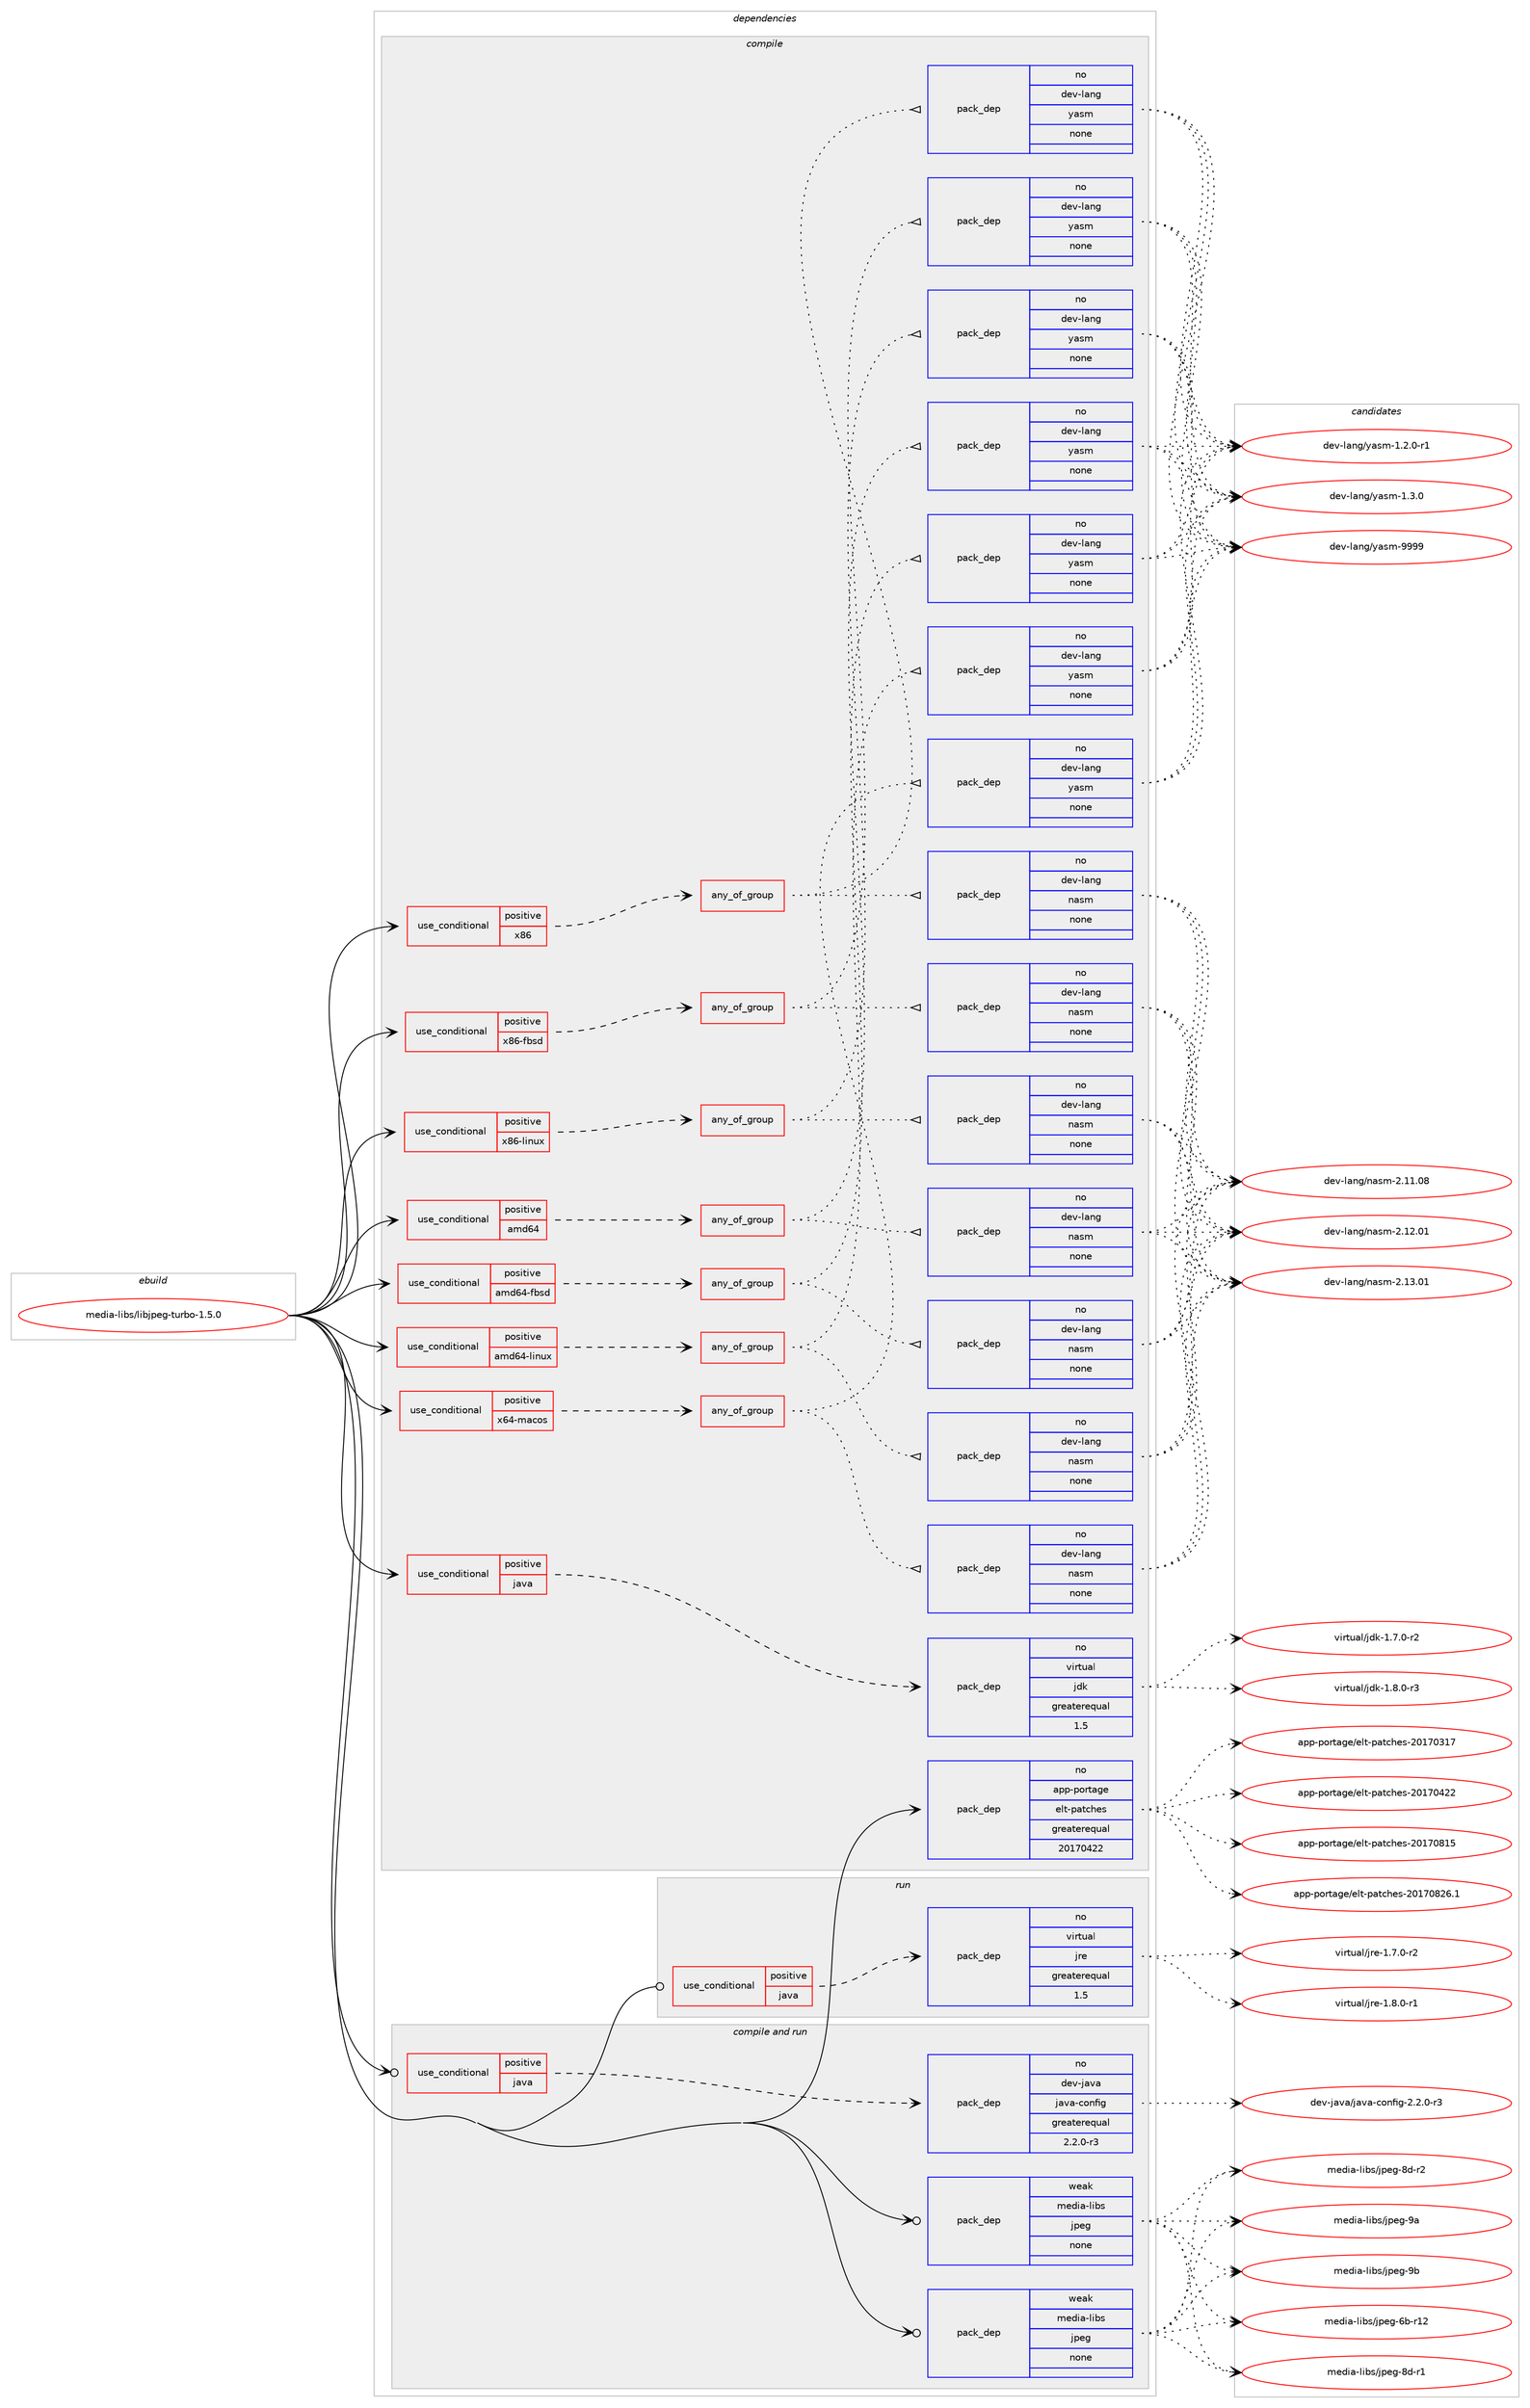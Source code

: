 digraph prolog {

# *************
# Graph options
# *************

newrank=true;
concentrate=true;
compound=true;
graph [rankdir=LR,fontname=Helvetica,fontsize=10,ranksep=1.5];#, ranksep=2.5, nodesep=0.2];
edge  [arrowhead=vee];
node  [fontname=Helvetica,fontsize=10];

# **********
# The ebuild
# **********

subgraph cluster_leftcol {
color=gray;
rank=same;
label=<<i>ebuild</i>>;
id [label="media-libs/libjpeg-turbo-1.5.0", color=red, width=4, href="../media-libs/libjpeg-turbo-1.5.0.svg"];
}

# ****************
# The dependencies
# ****************

subgraph cluster_midcol {
color=gray;
label=<<i>dependencies</i>>;
subgraph cluster_compile {
fillcolor="#eeeeee";
style=filled;
label=<<i>compile</i>>;
subgraph cond89708 {
dependency363801 [label=<<TABLE BORDER="0" CELLBORDER="1" CELLSPACING="0" CELLPADDING="4"><TR><TD ROWSPAN="3" CELLPADDING="10">use_conditional</TD></TR><TR><TD>positive</TD></TR><TR><TD>amd64</TD></TR></TABLE>>, shape=none, color=red];
subgraph any5513 {
dependency363802 [label=<<TABLE BORDER="0" CELLBORDER="1" CELLSPACING="0" CELLPADDING="4"><TR><TD CELLPADDING="10">any_of_group</TD></TR></TABLE>>, shape=none, color=red];subgraph pack268442 {
dependency363803 [label=<<TABLE BORDER="0" CELLBORDER="1" CELLSPACING="0" CELLPADDING="4" WIDTH="220"><TR><TD ROWSPAN="6" CELLPADDING="30">pack_dep</TD></TR><TR><TD WIDTH="110">no</TD></TR><TR><TD>dev-lang</TD></TR><TR><TD>nasm</TD></TR><TR><TD>none</TD></TR><TR><TD></TD></TR></TABLE>>, shape=none, color=blue];
}
dependency363802:e -> dependency363803:w [weight=20,style="dotted",arrowhead="oinv"];
subgraph pack268443 {
dependency363804 [label=<<TABLE BORDER="0" CELLBORDER="1" CELLSPACING="0" CELLPADDING="4" WIDTH="220"><TR><TD ROWSPAN="6" CELLPADDING="30">pack_dep</TD></TR><TR><TD WIDTH="110">no</TD></TR><TR><TD>dev-lang</TD></TR><TR><TD>yasm</TD></TR><TR><TD>none</TD></TR><TR><TD></TD></TR></TABLE>>, shape=none, color=blue];
}
dependency363802:e -> dependency363804:w [weight=20,style="dotted",arrowhead="oinv"];
}
dependency363801:e -> dependency363802:w [weight=20,style="dashed",arrowhead="vee"];
}
id:e -> dependency363801:w [weight=20,style="solid",arrowhead="vee"];
subgraph cond89709 {
dependency363805 [label=<<TABLE BORDER="0" CELLBORDER="1" CELLSPACING="0" CELLPADDING="4"><TR><TD ROWSPAN="3" CELLPADDING="10">use_conditional</TD></TR><TR><TD>positive</TD></TR><TR><TD>amd64-fbsd</TD></TR></TABLE>>, shape=none, color=red];
subgraph any5514 {
dependency363806 [label=<<TABLE BORDER="0" CELLBORDER="1" CELLSPACING="0" CELLPADDING="4"><TR><TD CELLPADDING="10">any_of_group</TD></TR></TABLE>>, shape=none, color=red];subgraph pack268444 {
dependency363807 [label=<<TABLE BORDER="0" CELLBORDER="1" CELLSPACING="0" CELLPADDING="4" WIDTH="220"><TR><TD ROWSPAN="6" CELLPADDING="30">pack_dep</TD></TR><TR><TD WIDTH="110">no</TD></TR><TR><TD>dev-lang</TD></TR><TR><TD>nasm</TD></TR><TR><TD>none</TD></TR><TR><TD></TD></TR></TABLE>>, shape=none, color=blue];
}
dependency363806:e -> dependency363807:w [weight=20,style="dotted",arrowhead="oinv"];
subgraph pack268445 {
dependency363808 [label=<<TABLE BORDER="0" CELLBORDER="1" CELLSPACING="0" CELLPADDING="4" WIDTH="220"><TR><TD ROWSPAN="6" CELLPADDING="30">pack_dep</TD></TR><TR><TD WIDTH="110">no</TD></TR><TR><TD>dev-lang</TD></TR><TR><TD>yasm</TD></TR><TR><TD>none</TD></TR><TR><TD></TD></TR></TABLE>>, shape=none, color=blue];
}
dependency363806:e -> dependency363808:w [weight=20,style="dotted",arrowhead="oinv"];
}
dependency363805:e -> dependency363806:w [weight=20,style="dashed",arrowhead="vee"];
}
id:e -> dependency363805:w [weight=20,style="solid",arrowhead="vee"];
subgraph cond89710 {
dependency363809 [label=<<TABLE BORDER="0" CELLBORDER="1" CELLSPACING="0" CELLPADDING="4"><TR><TD ROWSPAN="3" CELLPADDING="10">use_conditional</TD></TR><TR><TD>positive</TD></TR><TR><TD>amd64-linux</TD></TR></TABLE>>, shape=none, color=red];
subgraph any5515 {
dependency363810 [label=<<TABLE BORDER="0" CELLBORDER="1" CELLSPACING="0" CELLPADDING="4"><TR><TD CELLPADDING="10">any_of_group</TD></TR></TABLE>>, shape=none, color=red];subgraph pack268446 {
dependency363811 [label=<<TABLE BORDER="0" CELLBORDER="1" CELLSPACING="0" CELLPADDING="4" WIDTH="220"><TR><TD ROWSPAN="6" CELLPADDING="30">pack_dep</TD></TR><TR><TD WIDTH="110">no</TD></TR><TR><TD>dev-lang</TD></TR><TR><TD>nasm</TD></TR><TR><TD>none</TD></TR><TR><TD></TD></TR></TABLE>>, shape=none, color=blue];
}
dependency363810:e -> dependency363811:w [weight=20,style="dotted",arrowhead="oinv"];
subgraph pack268447 {
dependency363812 [label=<<TABLE BORDER="0" CELLBORDER="1" CELLSPACING="0" CELLPADDING="4" WIDTH="220"><TR><TD ROWSPAN="6" CELLPADDING="30">pack_dep</TD></TR><TR><TD WIDTH="110">no</TD></TR><TR><TD>dev-lang</TD></TR><TR><TD>yasm</TD></TR><TR><TD>none</TD></TR><TR><TD></TD></TR></TABLE>>, shape=none, color=blue];
}
dependency363810:e -> dependency363812:w [weight=20,style="dotted",arrowhead="oinv"];
}
dependency363809:e -> dependency363810:w [weight=20,style="dashed",arrowhead="vee"];
}
id:e -> dependency363809:w [weight=20,style="solid",arrowhead="vee"];
subgraph cond89711 {
dependency363813 [label=<<TABLE BORDER="0" CELLBORDER="1" CELLSPACING="0" CELLPADDING="4"><TR><TD ROWSPAN="3" CELLPADDING="10">use_conditional</TD></TR><TR><TD>positive</TD></TR><TR><TD>java</TD></TR></TABLE>>, shape=none, color=red];
subgraph pack268448 {
dependency363814 [label=<<TABLE BORDER="0" CELLBORDER="1" CELLSPACING="0" CELLPADDING="4" WIDTH="220"><TR><TD ROWSPAN="6" CELLPADDING="30">pack_dep</TD></TR><TR><TD WIDTH="110">no</TD></TR><TR><TD>virtual</TD></TR><TR><TD>jdk</TD></TR><TR><TD>greaterequal</TD></TR><TR><TD>1.5</TD></TR></TABLE>>, shape=none, color=blue];
}
dependency363813:e -> dependency363814:w [weight=20,style="dashed",arrowhead="vee"];
}
id:e -> dependency363813:w [weight=20,style="solid",arrowhead="vee"];
subgraph cond89712 {
dependency363815 [label=<<TABLE BORDER="0" CELLBORDER="1" CELLSPACING="0" CELLPADDING="4"><TR><TD ROWSPAN="3" CELLPADDING="10">use_conditional</TD></TR><TR><TD>positive</TD></TR><TR><TD>x64-macos</TD></TR></TABLE>>, shape=none, color=red];
subgraph any5516 {
dependency363816 [label=<<TABLE BORDER="0" CELLBORDER="1" CELLSPACING="0" CELLPADDING="4"><TR><TD CELLPADDING="10">any_of_group</TD></TR></TABLE>>, shape=none, color=red];subgraph pack268449 {
dependency363817 [label=<<TABLE BORDER="0" CELLBORDER="1" CELLSPACING="0" CELLPADDING="4" WIDTH="220"><TR><TD ROWSPAN="6" CELLPADDING="30">pack_dep</TD></TR><TR><TD WIDTH="110">no</TD></TR><TR><TD>dev-lang</TD></TR><TR><TD>nasm</TD></TR><TR><TD>none</TD></TR><TR><TD></TD></TR></TABLE>>, shape=none, color=blue];
}
dependency363816:e -> dependency363817:w [weight=20,style="dotted",arrowhead="oinv"];
subgraph pack268450 {
dependency363818 [label=<<TABLE BORDER="0" CELLBORDER="1" CELLSPACING="0" CELLPADDING="4" WIDTH="220"><TR><TD ROWSPAN="6" CELLPADDING="30">pack_dep</TD></TR><TR><TD WIDTH="110">no</TD></TR><TR><TD>dev-lang</TD></TR><TR><TD>yasm</TD></TR><TR><TD>none</TD></TR><TR><TD></TD></TR></TABLE>>, shape=none, color=blue];
}
dependency363816:e -> dependency363818:w [weight=20,style="dotted",arrowhead="oinv"];
}
dependency363815:e -> dependency363816:w [weight=20,style="dashed",arrowhead="vee"];
}
id:e -> dependency363815:w [weight=20,style="solid",arrowhead="vee"];
subgraph cond89713 {
dependency363819 [label=<<TABLE BORDER="0" CELLBORDER="1" CELLSPACING="0" CELLPADDING="4"><TR><TD ROWSPAN="3" CELLPADDING="10">use_conditional</TD></TR><TR><TD>positive</TD></TR><TR><TD>x86</TD></TR></TABLE>>, shape=none, color=red];
subgraph any5517 {
dependency363820 [label=<<TABLE BORDER="0" CELLBORDER="1" CELLSPACING="0" CELLPADDING="4"><TR><TD CELLPADDING="10">any_of_group</TD></TR></TABLE>>, shape=none, color=red];subgraph pack268451 {
dependency363821 [label=<<TABLE BORDER="0" CELLBORDER="1" CELLSPACING="0" CELLPADDING="4" WIDTH="220"><TR><TD ROWSPAN="6" CELLPADDING="30">pack_dep</TD></TR><TR><TD WIDTH="110">no</TD></TR><TR><TD>dev-lang</TD></TR><TR><TD>nasm</TD></TR><TR><TD>none</TD></TR><TR><TD></TD></TR></TABLE>>, shape=none, color=blue];
}
dependency363820:e -> dependency363821:w [weight=20,style="dotted",arrowhead="oinv"];
subgraph pack268452 {
dependency363822 [label=<<TABLE BORDER="0" CELLBORDER="1" CELLSPACING="0" CELLPADDING="4" WIDTH="220"><TR><TD ROWSPAN="6" CELLPADDING="30">pack_dep</TD></TR><TR><TD WIDTH="110">no</TD></TR><TR><TD>dev-lang</TD></TR><TR><TD>yasm</TD></TR><TR><TD>none</TD></TR><TR><TD></TD></TR></TABLE>>, shape=none, color=blue];
}
dependency363820:e -> dependency363822:w [weight=20,style="dotted",arrowhead="oinv"];
}
dependency363819:e -> dependency363820:w [weight=20,style="dashed",arrowhead="vee"];
}
id:e -> dependency363819:w [weight=20,style="solid",arrowhead="vee"];
subgraph cond89714 {
dependency363823 [label=<<TABLE BORDER="0" CELLBORDER="1" CELLSPACING="0" CELLPADDING="4"><TR><TD ROWSPAN="3" CELLPADDING="10">use_conditional</TD></TR><TR><TD>positive</TD></TR><TR><TD>x86-fbsd</TD></TR></TABLE>>, shape=none, color=red];
subgraph any5518 {
dependency363824 [label=<<TABLE BORDER="0" CELLBORDER="1" CELLSPACING="0" CELLPADDING="4"><TR><TD CELLPADDING="10">any_of_group</TD></TR></TABLE>>, shape=none, color=red];subgraph pack268453 {
dependency363825 [label=<<TABLE BORDER="0" CELLBORDER="1" CELLSPACING="0" CELLPADDING="4" WIDTH="220"><TR><TD ROWSPAN="6" CELLPADDING="30">pack_dep</TD></TR><TR><TD WIDTH="110">no</TD></TR><TR><TD>dev-lang</TD></TR><TR><TD>nasm</TD></TR><TR><TD>none</TD></TR><TR><TD></TD></TR></TABLE>>, shape=none, color=blue];
}
dependency363824:e -> dependency363825:w [weight=20,style="dotted",arrowhead="oinv"];
subgraph pack268454 {
dependency363826 [label=<<TABLE BORDER="0" CELLBORDER="1" CELLSPACING="0" CELLPADDING="4" WIDTH="220"><TR><TD ROWSPAN="6" CELLPADDING="30">pack_dep</TD></TR><TR><TD WIDTH="110">no</TD></TR><TR><TD>dev-lang</TD></TR><TR><TD>yasm</TD></TR><TR><TD>none</TD></TR><TR><TD></TD></TR></TABLE>>, shape=none, color=blue];
}
dependency363824:e -> dependency363826:w [weight=20,style="dotted",arrowhead="oinv"];
}
dependency363823:e -> dependency363824:w [weight=20,style="dashed",arrowhead="vee"];
}
id:e -> dependency363823:w [weight=20,style="solid",arrowhead="vee"];
subgraph cond89715 {
dependency363827 [label=<<TABLE BORDER="0" CELLBORDER="1" CELLSPACING="0" CELLPADDING="4"><TR><TD ROWSPAN="3" CELLPADDING="10">use_conditional</TD></TR><TR><TD>positive</TD></TR><TR><TD>x86-linux</TD></TR></TABLE>>, shape=none, color=red];
subgraph any5519 {
dependency363828 [label=<<TABLE BORDER="0" CELLBORDER="1" CELLSPACING="0" CELLPADDING="4"><TR><TD CELLPADDING="10">any_of_group</TD></TR></TABLE>>, shape=none, color=red];subgraph pack268455 {
dependency363829 [label=<<TABLE BORDER="0" CELLBORDER="1" CELLSPACING="0" CELLPADDING="4" WIDTH="220"><TR><TD ROWSPAN="6" CELLPADDING="30">pack_dep</TD></TR><TR><TD WIDTH="110">no</TD></TR><TR><TD>dev-lang</TD></TR><TR><TD>nasm</TD></TR><TR><TD>none</TD></TR><TR><TD></TD></TR></TABLE>>, shape=none, color=blue];
}
dependency363828:e -> dependency363829:w [weight=20,style="dotted",arrowhead="oinv"];
subgraph pack268456 {
dependency363830 [label=<<TABLE BORDER="0" CELLBORDER="1" CELLSPACING="0" CELLPADDING="4" WIDTH="220"><TR><TD ROWSPAN="6" CELLPADDING="30">pack_dep</TD></TR><TR><TD WIDTH="110">no</TD></TR><TR><TD>dev-lang</TD></TR><TR><TD>yasm</TD></TR><TR><TD>none</TD></TR><TR><TD></TD></TR></TABLE>>, shape=none, color=blue];
}
dependency363828:e -> dependency363830:w [weight=20,style="dotted",arrowhead="oinv"];
}
dependency363827:e -> dependency363828:w [weight=20,style="dashed",arrowhead="vee"];
}
id:e -> dependency363827:w [weight=20,style="solid",arrowhead="vee"];
subgraph pack268457 {
dependency363831 [label=<<TABLE BORDER="0" CELLBORDER="1" CELLSPACING="0" CELLPADDING="4" WIDTH="220"><TR><TD ROWSPAN="6" CELLPADDING="30">pack_dep</TD></TR><TR><TD WIDTH="110">no</TD></TR><TR><TD>app-portage</TD></TR><TR><TD>elt-patches</TD></TR><TR><TD>greaterequal</TD></TR><TR><TD>20170422</TD></TR></TABLE>>, shape=none, color=blue];
}
id:e -> dependency363831:w [weight=20,style="solid",arrowhead="vee"];
}
subgraph cluster_compileandrun {
fillcolor="#eeeeee";
style=filled;
label=<<i>compile and run</i>>;
subgraph cond89716 {
dependency363832 [label=<<TABLE BORDER="0" CELLBORDER="1" CELLSPACING="0" CELLPADDING="4"><TR><TD ROWSPAN="3" CELLPADDING="10">use_conditional</TD></TR><TR><TD>positive</TD></TR><TR><TD>java</TD></TR></TABLE>>, shape=none, color=red];
subgraph pack268458 {
dependency363833 [label=<<TABLE BORDER="0" CELLBORDER="1" CELLSPACING="0" CELLPADDING="4" WIDTH="220"><TR><TD ROWSPAN="6" CELLPADDING="30">pack_dep</TD></TR><TR><TD WIDTH="110">no</TD></TR><TR><TD>dev-java</TD></TR><TR><TD>java-config</TD></TR><TR><TD>greaterequal</TD></TR><TR><TD>2.2.0-r3</TD></TR></TABLE>>, shape=none, color=blue];
}
dependency363832:e -> dependency363833:w [weight=20,style="dashed",arrowhead="vee"];
}
id:e -> dependency363832:w [weight=20,style="solid",arrowhead="odotvee"];
subgraph pack268459 {
dependency363834 [label=<<TABLE BORDER="0" CELLBORDER="1" CELLSPACING="0" CELLPADDING="4" WIDTH="220"><TR><TD ROWSPAN="6" CELLPADDING="30">pack_dep</TD></TR><TR><TD WIDTH="110">weak</TD></TR><TR><TD>media-libs</TD></TR><TR><TD>jpeg</TD></TR><TR><TD>none</TD></TR><TR><TD></TD></TR></TABLE>>, shape=none, color=blue];
}
id:e -> dependency363834:w [weight=20,style="solid",arrowhead="odotvee"];
subgraph pack268460 {
dependency363835 [label=<<TABLE BORDER="0" CELLBORDER="1" CELLSPACING="0" CELLPADDING="4" WIDTH="220"><TR><TD ROWSPAN="6" CELLPADDING="30">pack_dep</TD></TR><TR><TD WIDTH="110">weak</TD></TR><TR><TD>media-libs</TD></TR><TR><TD>jpeg</TD></TR><TR><TD>none</TD></TR><TR><TD></TD></TR></TABLE>>, shape=none, color=blue];
}
id:e -> dependency363835:w [weight=20,style="solid",arrowhead="odotvee"];
}
subgraph cluster_run {
fillcolor="#eeeeee";
style=filled;
label=<<i>run</i>>;
subgraph cond89717 {
dependency363836 [label=<<TABLE BORDER="0" CELLBORDER="1" CELLSPACING="0" CELLPADDING="4"><TR><TD ROWSPAN="3" CELLPADDING="10">use_conditional</TD></TR><TR><TD>positive</TD></TR><TR><TD>java</TD></TR></TABLE>>, shape=none, color=red];
subgraph pack268461 {
dependency363837 [label=<<TABLE BORDER="0" CELLBORDER="1" CELLSPACING="0" CELLPADDING="4" WIDTH="220"><TR><TD ROWSPAN="6" CELLPADDING="30">pack_dep</TD></TR><TR><TD WIDTH="110">no</TD></TR><TR><TD>virtual</TD></TR><TR><TD>jre</TD></TR><TR><TD>greaterequal</TD></TR><TR><TD>1.5</TD></TR></TABLE>>, shape=none, color=blue];
}
dependency363836:e -> dependency363837:w [weight=20,style="dashed",arrowhead="vee"];
}
id:e -> dependency363836:w [weight=20,style="solid",arrowhead="odot"];
}
}

# **************
# The candidates
# **************

subgraph cluster_choices {
rank=same;
color=gray;
label=<<i>candidates</i>>;

subgraph choice268442 {
color=black;
nodesep=1;
choice100101118451089711010347110971151094550464949464856 [label="dev-lang/nasm-2.11.08", color=red, width=4,href="../dev-lang/nasm-2.11.08.svg"];
choice100101118451089711010347110971151094550464950464849 [label="dev-lang/nasm-2.12.01", color=red, width=4,href="../dev-lang/nasm-2.12.01.svg"];
choice100101118451089711010347110971151094550464951464849 [label="dev-lang/nasm-2.13.01", color=red, width=4,href="../dev-lang/nasm-2.13.01.svg"];
dependency363803:e -> choice100101118451089711010347110971151094550464949464856:w [style=dotted,weight="100"];
dependency363803:e -> choice100101118451089711010347110971151094550464950464849:w [style=dotted,weight="100"];
dependency363803:e -> choice100101118451089711010347110971151094550464951464849:w [style=dotted,weight="100"];
}
subgraph choice268443 {
color=black;
nodesep=1;
choice100101118451089711010347121971151094549465046484511449 [label="dev-lang/yasm-1.2.0-r1", color=red, width=4,href="../dev-lang/yasm-1.2.0-r1.svg"];
choice10010111845108971101034712197115109454946514648 [label="dev-lang/yasm-1.3.0", color=red, width=4,href="../dev-lang/yasm-1.3.0.svg"];
choice100101118451089711010347121971151094557575757 [label="dev-lang/yasm-9999", color=red, width=4,href="../dev-lang/yasm-9999.svg"];
dependency363804:e -> choice100101118451089711010347121971151094549465046484511449:w [style=dotted,weight="100"];
dependency363804:e -> choice10010111845108971101034712197115109454946514648:w [style=dotted,weight="100"];
dependency363804:e -> choice100101118451089711010347121971151094557575757:w [style=dotted,weight="100"];
}
subgraph choice268444 {
color=black;
nodesep=1;
choice100101118451089711010347110971151094550464949464856 [label="dev-lang/nasm-2.11.08", color=red, width=4,href="../dev-lang/nasm-2.11.08.svg"];
choice100101118451089711010347110971151094550464950464849 [label="dev-lang/nasm-2.12.01", color=red, width=4,href="../dev-lang/nasm-2.12.01.svg"];
choice100101118451089711010347110971151094550464951464849 [label="dev-lang/nasm-2.13.01", color=red, width=4,href="../dev-lang/nasm-2.13.01.svg"];
dependency363807:e -> choice100101118451089711010347110971151094550464949464856:w [style=dotted,weight="100"];
dependency363807:e -> choice100101118451089711010347110971151094550464950464849:w [style=dotted,weight="100"];
dependency363807:e -> choice100101118451089711010347110971151094550464951464849:w [style=dotted,weight="100"];
}
subgraph choice268445 {
color=black;
nodesep=1;
choice100101118451089711010347121971151094549465046484511449 [label="dev-lang/yasm-1.2.0-r1", color=red, width=4,href="../dev-lang/yasm-1.2.0-r1.svg"];
choice10010111845108971101034712197115109454946514648 [label="dev-lang/yasm-1.3.0", color=red, width=4,href="../dev-lang/yasm-1.3.0.svg"];
choice100101118451089711010347121971151094557575757 [label="dev-lang/yasm-9999", color=red, width=4,href="../dev-lang/yasm-9999.svg"];
dependency363808:e -> choice100101118451089711010347121971151094549465046484511449:w [style=dotted,weight="100"];
dependency363808:e -> choice10010111845108971101034712197115109454946514648:w [style=dotted,weight="100"];
dependency363808:e -> choice100101118451089711010347121971151094557575757:w [style=dotted,weight="100"];
}
subgraph choice268446 {
color=black;
nodesep=1;
choice100101118451089711010347110971151094550464949464856 [label="dev-lang/nasm-2.11.08", color=red, width=4,href="../dev-lang/nasm-2.11.08.svg"];
choice100101118451089711010347110971151094550464950464849 [label="dev-lang/nasm-2.12.01", color=red, width=4,href="../dev-lang/nasm-2.12.01.svg"];
choice100101118451089711010347110971151094550464951464849 [label="dev-lang/nasm-2.13.01", color=red, width=4,href="../dev-lang/nasm-2.13.01.svg"];
dependency363811:e -> choice100101118451089711010347110971151094550464949464856:w [style=dotted,weight="100"];
dependency363811:e -> choice100101118451089711010347110971151094550464950464849:w [style=dotted,weight="100"];
dependency363811:e -> choice100101118451089711010347110971151094550464951464849:w [style=dotted,weight="100"];
}
subgraph choice268447 {
color=black;
nodesep=1;
choice100101118451089711010347121971151094549465046484511449 [label="dev-lang/yasm-1.2.0-r1", color=red, width=4,href="../dev-lang/yasm-1.2.0-r1.svg"];
choice10010111845108971101034712197115109454946514648 [label="dev-lang/yasm-1.3.0", color=red, width=4,href="../dev-lang/yasm-1.3.0.svg"];
choice100101118451089711010347121971151094557575757 [label="dev-lang/yasm-9999", color=red, width=4,href="../dev-lang/yasm-9999.svg"];
dependency363812:e -> choice100101118451089711010347121971151094549465046484511449:w [style=dotted,weight="100"];
dependency363812:e -> choice10010111845108971101034712197115109454946514648:w [style=dotted,weight="100"];
dependency363812:e -> choice100101118451089711010347121971151094557575757:w [style=dotted,weight="100"];
}
subgraph choice268448 {
color=black;
nodesep=1;
choice11810511411611797108471061001074549465546484511450 [label="virtual/jdk-1.7.0-r2", color=red, width=4,href="../virtual/jdk-1.7.0-r2.svg"];
choice11810511411611797108471061001074549465646484511451 [label="virtual/jdk-1.8.0-r3", color=red, width=4,href="../virtual/jdk-1.8.0-r3.svg"];
dependency363814:e -> choice11810511411611797108471061001074549465546484511450:w [style=dotted,weight="100"];
dependency363814:e -> choice11810511411611797108471061001074549465646484511451:w [style=dotted,weight="100"];
}
subgraph choice268449 {
color=black;
nodesep=1;
choice100101118451089711010347110971151094550464949464856 [label="dev-lang/nasm-2.11.08", color=red, width=4,href="../dev-lang/nasm-2.11.08.svg"];
choice100101118451089711010347110971151094550464950464849 [label="dev-lang/nasm-2.12.01", color=red, width=4,href="../dev-lang/nasm-2.12.01.svg"];
choice100101118451089711010347110971151094550464951464849 [label="dev-lang/nasm-2.13.01", color=red, width=4,href="../dev-lang/nasm-2.13.01.svg"];
dependency363817:e -> choice100101118451089711010347110971151094550464949464856:w [style=dotted,weight="100"];
dependency363817:e -> choice100101118451089711010347110971151094550464950464849:w [style=dotted,weight="100"];
dependency363817:e -> choice100101118451089711010347110971151094550464951464849:w [style=dotted,weight="100"];
}
subgraph choice268450 {
color=black;
nodesep=1;
choice100101118451089711010347121971151094549465046484511449 [label="dev-lang/yasm-1.2.0-r1", color=red, width=4,href="../dev-lang/yasm-1.2.0-r1.svg"];
choice10010111845108971101034712197115109454946514648 [label="dev-lang/yasm-1.3.0", color=red, width=4,href="../dev-lang/yasm-1.3.0.svg"];
choice100101118451089711010347121971151094557575757 [label="dev-lang/yasm-9999", color=red, width=4,href="../dev-lang/yasm-9999.svg"];
dependency363818:e -> choice100101118451089711010347121971151094549465046484511449:w [style=dotted,weight="100"];
dependency363818:e -> choice10010111845108971101034712197115109454946514648:w [style=dotted,weight="100"];
dependency363818:e -> choice100101118451089711010347121971151094557575757:w [style=dotted,weight="100"];
}
subgraph choice268451 {
color=black;
nodesep=1;
choice100101118451089711010347110971151094550464949464856 [label="dev-lang/nasm-2.11.08", color=red, width=4,href="../dev-lang/nasm-2.11.08.svg"];
choice100101118451089711010347110971151094550464950464849 [label="dev-lang/nasm-2.12.01", color=red, width=4,href="../dev-lang/nasm-2.12.01.svg"];
choice100101118451089711010347110971151094550464951464849 [label="dev-lang/nasm-2.13.01", color=red, width=4,href="../dev-lang/nasm-2.13.01.svg"];
dependency363821:e -> choice100101118451089711010347110971151094550464949464856:w [style=dotted,weight="100"];
dependency363821:e -> choice100101118451089711010347110971151094550464950464849:w [style=dotted,weight="100"];
dependency363821:e -> choice100101118451089711010347110971151094550464951464849:w [style=dotted,weight="100"];
}
subgraph choice268452 {
color=black;
nodesep=1;
choice100101118451089711010347121971151094549465046484511449 [label="dev-lang/yasm-1.2.0-r1", color=red, width=4,href="../dev-lang/yasm-1.2.0-r1.svg"];
choice10010111845108971101034712197115109454946514648 [label="dev-lang/yasm-1.3.0", color=red, width=4,href="../dev-lang/yasm-1.3.0.svg"];
choice100101118451089711010347121971151094557575757 [label="dev-lang/yasm-9999", color=red, width=4,href="../dev-lang/yasm-9999.svg"];
dependency363822:e -> choice100101118451089711010347121971151094549465046484511449:w [style=dotted,weight="100"];
dependency363822:e -> choice10010111845108971101034712197115109454946514648:w [style=dotted,weight="100"];
dependency363822:e -> choice100101118451089711010347121971151094557575757:w [style=dotted,weight="100"];
}
subgraph choice268453 {
color=black;
nodesep=1;
choice100101118451089711010347110971151094550464949464856 [label="dev-lang/nasm-2.11.08", color=red, width=4,href="../dev-lang/nasm-2.11.08.svg"];
choice100101118451089711010347110971151094550464950464849 [label="dev-lang/nasm-2.12.01", color=red, width=4,href="../dev-lang/nasm-2.12.01.svg"];
choice100101118451089711010347110971151094550464951464849 [label="dev-lang/nasm-2.13.01", color=red, width=4,href="../dev-lang/nasm-2.13.01.svg"];
dependency363825:e -> choice100101118451089711010347110971151094550464949464856:w [style=dotted,weight="100"];
dependency363825:e -> choice100101118451089711010347110971151094550464950464849:w [style=dotted,weight="100"];
dependency363825:e -> choice100101118451089711010347110971151094550464951464849:w [style=dotted,weight="100"];
}
subgraph choice268454 {
color=black;
nodesep=1;
choice100101118451089711010347121971151094549465046484511449 [label="dev-lang/yasm-1.2.0-r1", color=red, width=4,href="../dev-lang/yasm-1.2.0-r1.svg"];
choice10010111845108971101034712197115109454946514648 [label="dev-lang/yasm-1.3.0", color=red, width=4,href="../dev-lang/yasm-1.3.0.svg"];
choice100101118451089711010347121971151094557575757 [label="dev-lang/yasm-9999", color=red, width=4,href="../dev-lang/yasm-9999.svg"];
dependency363826:e -> choice100101118451089711010347121971151094549465046484511449:w [style=dotted,weight="100"];
dependency363826:e -> choice10010111845108971101034712197115109454946514648:w [style=dotted,weight="100"];
dependency363826:e -> choice100101118451089711010347121971151094557575757:w [style=dotted,weight="100"];
}
subgraph choice268455 {
color=black;
nodesep=1;
choice100101118451089711010347110971151094550464949464856 [label="dev-lang/nasm-2.11.08", color=red, width=4,href="../dev-lang/nasm-2.11.08.svg"];
choice100101118451089711010347110971151094550464950464849 [label="dev-lang/nasm-2.12.01", color=red, width=4,href="../dev-lang/nasm-2.12.01.svg"];
choice100101118451089711010347110971151094550464951464849 [label="dev-lang/nasm-2.13.01", color=red, width=4,href="../dev-lang/nasm-2.13.01.svg"];
dependency363829:e -> choice100101118451089711010347110971151094550464949464856:w [style=dotted,weight="100"];
dependency363829:e -> choice100101118451089711010347110971151094550464950464849:w [style=dotted,weight="100"];
dependency363829:e -> choice100101118451089711010347110971151094550464951464849:w [style=dotted,weight="100"];
}
subgraph choice268456 {
color=black;
nodesep=1;
choice100101118451089711010347121971151094549465046484511449 [label="dev-lang/yasm-1.2.0-r1", color=red, width=4,href="../dev-lang/yasm-1.2.0-r1.svg"];
choice10010111845108971101034712197115109454946514648 [label="dev-lang/yasm-1.3.0", color=red, width=4,href="../dev-lang/yasm-1.3.0.svg"];
choice100101118451089711010347121971151094557575757 [label="dev-lang/yasm-9999", color=red, width=4,href="../dev-lang/yasm-9999.svg"];
dependency363830:e -> choice100101118451089711010347121971151094549465046484511449:w [style=dotted,weight="100"];
dependency363830:e -> choice10010111845108971101034712197115109454946514648:w [style=dotted,weight="100"];
dependency363830:e -> choice100101118451089711010347121971151094557575757:w [style=dotted,weight="100"];
}
subgraph choice268457 {
color=black;
nodesep=1;
choice97112112451121111141169710310147101108116451129711699104101115455048495548514955 [label="app-portage/elt-patches-20170317", color=red, width=4,href="../app-portage/elt-patches-20170317.svg"];
choice97112112451121111141169710310147101108116451129711699104101115455048495548525050 [label="app-portage/elt-patches-20170422", color=red, width=4,href="../app-portage/elt-patches-20170422.svg"];
choice97112112451121111141169710310147101108116451129711699104101115455048495548564953 [label="app-portage/elt-patches-20170815", color=red, width=4,href="../app-portage/elt-patches-20170815.svg"];
choice971121124511211111411697103101471011081164511297116991041011154550484955485650544649 [label="app-portage/elt-patches-20170826.1", color=red, width=4,href="../app-portage/elt-patches-20170826.1.svg"];
dependency363831:e -> choice97112112451121111141169710310147101108116451129711699104101115455048495548514955:w [style=dotted,weight="100"];
dependency363831:e -> choice97112112451121111141169710310147101108116451129711699104101115455048495548525050:w [style=dotted,weight="100"];
dependency363831:e -> choice97112112451121111141169710310147101108116451129711699104101115455048495548564953:w [style=dotted,weight="100"];
dependency363831:e -> choice971121124511211111411697103101471011081164511297116991041011154550484955485650544649:w [style=dotted,weight="100"];
}
subgraph choice268458 {
color=black;
nodesep=1;
choice10010111845106971189747106971189745991111101021051034550465046484511451 [label="dev-java/java-config-2.2.0-r3", color=red, width=4,href="../dev-java/java-config-2.2.0-r3.svg"];
dependency363833:e -> choice10010111845106971189747106971189745991111101021051034550465046484511451:w [style=dotted,weight="100"];
}
subgraph choice268459 {
color=black;
nodesep=1;
choice10910110010597451081059811547106112101103455498451144950 [label="media-libs/jpeg-6b-r12", color=red, width=4,href="../media-libs/jpeg-6b-r12.svg"];
choice1091011001059745108105981154710611210110345561004511449 [label="media-libs/jpeg-8d-r1", color=red, width=4,href="../media-libs/jpeg-8d-r1.svg"];
choice1091011001059745108105981154710611210110345561004511450 [label="media-libs/jpeg-8d-r2", color=red, width=4,href="../media-libs/jpeg-8d-r2.svg"];
choice10910110010597451081059811547106112101103455797 [label="media-libs/jpeg-9a", color=red, width=4,href="../media-libs/jpeg-9a.svg"];
choice10910110010597451081059811547106112101103455798 [label="media-libs/jpeg-9b", color=red, width=4,href="../media-libs/jpeg-9b.svg"];
dependency363834:e -> choice10910110010597451081059811547106112101103455498451144950:w [style=dotted,weight="100"];
dependency363834:e -> choice1091011001059745108105981154710611210110345561004511449:w [style=dotted,weight="100"];
dependency363834:e -> choice1091011001059745108105981154710611210110345561004511450:w [style=dotted,weight="100"];
dependency363834:e -> choice10910110010597451081059811547106112101103455797:w [style=dotted,weight="100"];
dependency363834:e -> choice10910110010597451081059811547106112101103455798:w [style=dotted,weight="100"];
}
subgraph choice268460 {
color=black;
nodesep=1;
choice10910110010597451081059811547106112101103455498451144950 [label="media-libs/jpeg-6b-r12", color=red, width=4,href="../media-libs/jpeg-6b-r12.svg"];
choice1091011001059745108105981154710611210110345561004511449 [label="media-libs/jpeg-8d-r1", color=red, width=4,href="../media-libs/jpeg-8d-r1.svg"];
choice1091011001059745108105981154710611210110345561004511450 [label="media-libs/jpeg-8d-r2", color=red, width=4,href="../media-libs/jpeg-8d-r2.svg"];
choice10910110010597451081059811547106112101103455797 [label="media-libs/jpeg-9a", color=red, width=4,href="../media-libs/jpeg-9a.svg"];
choice10910110010597451081059811547106112101103455798 [label="media-libs/jpeg-9b", color=red, width=4,href="../media-libs/jpeg-9b.svg"];
dependency363835:e -> choice10910110010597451081059811547106112101103455498451144950:w [style=dotted,weight="100"];
dependency363835:e -> choice1091011001059745108105981154710611210110345561004511449:w [style=dotted,weight="100"];
dependency363835:e -> choice1091011001059745108105981154710611210110345561004511450:w [style=dotted,weight="100"];
dependency363835:e -> choice10910110010597451081059811547106112101103455797:w [style=dotted,weight="100"];
dependency363835:e -> choice10910110010597451081059811547106112101103455798:w [style=dotted,weight="100"];
}
subgraph choice268461 {
color=black;
nodesep=1;
choice11810511411611797108471061141014549465546484511450 [label="virtual/jre-1.7.0-r2", color=red, width=4,href="../virtual/jre-1.7.0-r2.svg"];
choice11810511411611797108471061141014549465646484511449 [label="virtual/jre-1.8.0-r1", color=red, width=4,href="../virtual/jre-1.8.0-r1.svg"];
dependency363837:e -> choice11810511411611797108471061141014549465546484511450:w [style=dotted,weight="100"];
dependency363837:e -> choice11810511411611797108471061141014549465646484511449:w [style=dotted,weight="100"];
}
}

}
